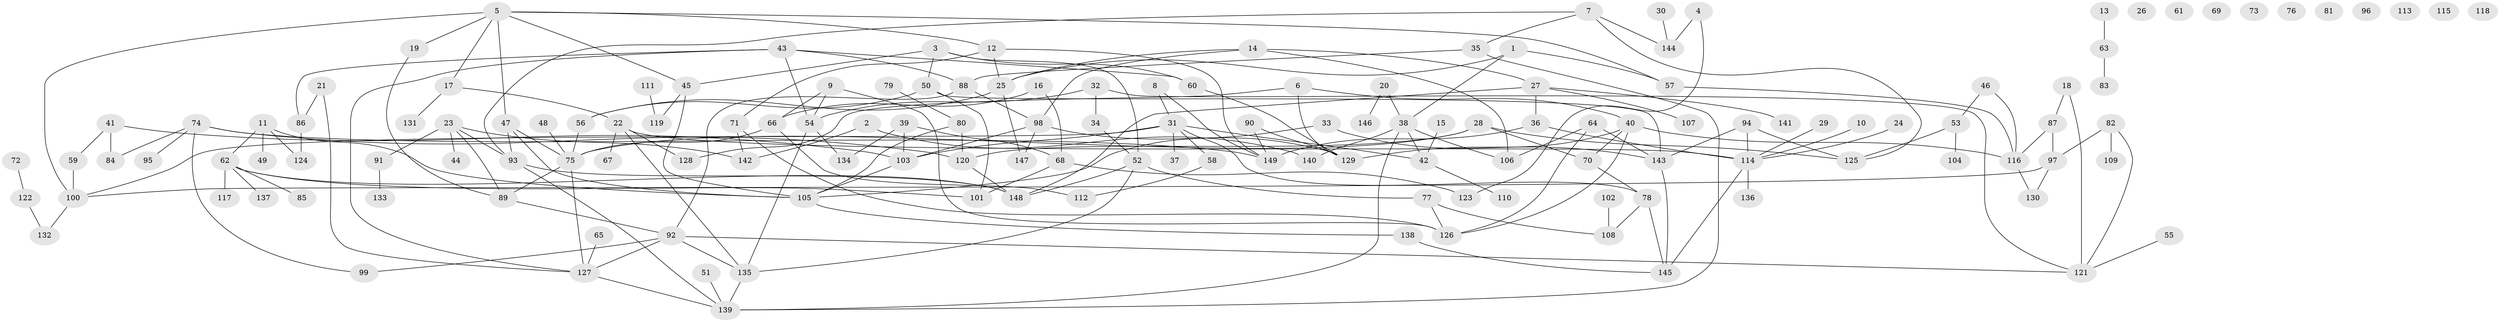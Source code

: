 // coarse degree distribution, {6: 0.08823529411764706, 13: 0.029411764705882353, 5: 0.14705882352941177, 7: 0.11764705882352941, 2: 0.14705882352941177, 8: 0.11764705882352941, 3: 0.11764705882352941, 11: 0.029411764705882353, 9: 0.029411764705882353, 4: 0.029411764705882353, 1: 0.11764705882352941, 10: 0.029411764705882353}
// Generated by graph-tools (version 1.1) at 2025/35/03/04/25 23:35:46]
// undirected, 149 vertices, 210 edges
graph export_dot {
  node [color=gray90,style=filled];
  1;
  2;
  3;
  4;
  5;
  6;
  7;
  8;
  9;
  10;
  11;
  12;
  13;
  14;
  15;
  16;
  17;
  18;
  19;
  20;
  21;
  22;
  23;
  24;
  25;
  26;
  27;
  28;
  29;
  30;
  31;
  32;
  33;
  34;
  35;
  36;
  37;
  38;
  39;
  40;
  41;
  42;
  43;
  44;
  45;
  46;
  47;
  48;
  49;
  50;
  51;
  52;
  53;
  54;
  55;
  56;
  57;
  58;
  59;
  60;
  61;
  62;
  63;
  64;
  65;
  66;
  67;
  68;
  69;
  70;
  71;
  72;
  73;
  74;
  75;
  76;
  77;
  78;
  79;
  80;
  81;
  82;
  83;
  84;
  85;
  86;
  87;
  88;
  89;
  90;
  91;
  92;
  93;
  94;
  95;
  96;
  97;
  98;
  99;
  100;
  101;
  102;
  103;
  104;
  105;
  106;
  107;
  108;
  109;
  110;
  111;
  112;
  113;
  114;
  115;
  116;
  117;
  118;
  119;
  120;
  121;
  122;
  123;
  124;
  125;
  126;
  127;
  128;
  129;
  130;
  131;
  132;
  133;
  134;
  135;
  136;
  137;
  138;
  139;
  140;
  141;
  142;
  143;
  144;
  145;
  146;
  147;
  148;
  149;
  1 -- 25;
  1 -- 38;
  1 -- 57;
  2 -- 140;
  2 -- 142;
  3 -- 45;
  3 -- 50;
  3 -- 52;
  3 -- 60;
  4 -- 123;
  4 -- 144;
  5 -- 12;
  5 -- 17;
  5 -- 19;
  5 -- 45;
  5 -- 47;
  5 -- 57;
  5 -- 100;
  6 -- 40;
  6 -- 128;
  6 -- 129;
  7 -- 35;
  7 -- 93;
  7 -- 125;
  7 -- 144;
  8 -- 31;
  8 -- 149;
  9 -- 54;
  9 -- 66;
  9 -- 126;
  10 -- 114;
  11 -- 49;
  11 -- 62;
  11 -- 105;
  11 -- 124;
  12 -- 25;
  12 -- 71;
  12 -- 149;
  13 -- 63;
  14 -- 25;
  14 -- 27;
  14 -- 98;
  14 -- 106;
  15 -- 42;
  16 -- 66;
  16 -- 68;
  17 -- 22;
  17 -- 131;
  18 -- 87;
  18 -- 121;
  19 -- 89;
  20 -- 38;
  20 -- 146;
  21 -- 86;
  21 -- 127;
  22 -- 67;
  22 -- 114;
  22 -- 128;
  22 -- 135;
  23 -- 44;
  23 -- 89;
  23 -- 91;
  23 -- 93;
  23 -- 142;
  24 -- 114;
  25 -- 56;
  25 -- 147;
  27 -- 36;
  27 -- 107;
  27 -- 141;
  27 -- 148;
  28 -- 70;
  28 -- 75;
  28 -- 120;
  28 -- 125;
  29 -- 114;
  30 -- 144;
  31 -- 37;
  31 -- 42;
  31 -- 58;
  31 -- 78;
  31 -- 100;
  31 -- 103;
  32 -- 34;
  32 -- 54;
  32 -- 121;
  33 -- 105;
  33 -- 143;
  34 -- 52;
  35 -- 88;
  35 -- 139;
  36 -- 114;
  36 -- 149;
  38 -- 42;
  38 -- 106;
  38 -- 139;
  38 -- 140;
  39 -- 68;
  39 -- 103;
  39 -- 134;
  40 -- 70;
  40 -- 116;
  40 -- 126;
  40 -- 129;
  41 -- 59;
  41 -- 84;
  41 -- 103;
  42 -- 110;
  43 -- 54;
  43 -- 60;
  43 -- 86;
  43 -- 88;
  43 -- 127;
  45 -- 105;
  45 -- 119;
  46 -- 53;
  46 -- 116;
  47 -- 75;
  47 -- 93;
  47 -- 105;
  48 -- 75;
  50 -- 56;
  50 -- 101;
  50 -- 143;
  51 -- 139;
  52 -- 77;
  52 -- 135;
  52 -- 148;
  53 -- 104;
  53 -- 125;
  54 -- 134;
  54 -- 135;
  55 -- 121;
  56 -- 75;
  57 -- 116;
  58 -- 112;
  59 -- 100;
  60 -- 129;
  62 -- 85;
  62 -- 101;
  62 -- 117;
  62 -- 137;
  62 -- 148;
  63 -- 83;
  64 -- 106;
  64 -- 126;
  64 -- 143;
  65 -- 127;
  66 -- 75;
  66 -- 112;
  68 -- 101;
  68 -- 123;
  70 -- 78;
  71 -- 126;
  71 -- 142;
  72 -- 122;
  74 -- 84;
  74 -- 95;
  74 -- 99;
  74 -- 120;
  74 -- 149;
  75 -- 89;
  75 -- 127;
  77 -- 108;
  77 -- 126;
  78 -- 108;
  78 -- 145;
  79 -- 80;
  80 -- 105;
  80 -- 120;
  82 -- 97;
  82 -- 109;
  82 -- 121;
  86 -- 124;
  87 -- 97;
  87 -- 116;
  88 -- 92;
  88 -- 98;
  89 -- 92;
  90 -- 129;
  90 -- 149;
  91 -- 133;
  92 -- 99;
  92 -- 121;
  92 -- 127;
  92 -- 135;
  93 -- 139;
  93 -- 148;
  94 -- 114;
  94 -- 125;
  94 -- 143;
  97 -- 100;
  97 -- 130;
  98 -- 103;
  98 -- 129;
  98 -- 147;
  100 -- 132;
  102 -- 108;
  103 -- 105;
  105 -- 138;
  111 -- 119;
  114 -- 136;
  114 -- 145;
  116 -- 130;
  120 -- 148;
  122 -- 132;
  127 -- 139;
  135 -- 139;
  138 -- 145;
  143 -- 145;
}
